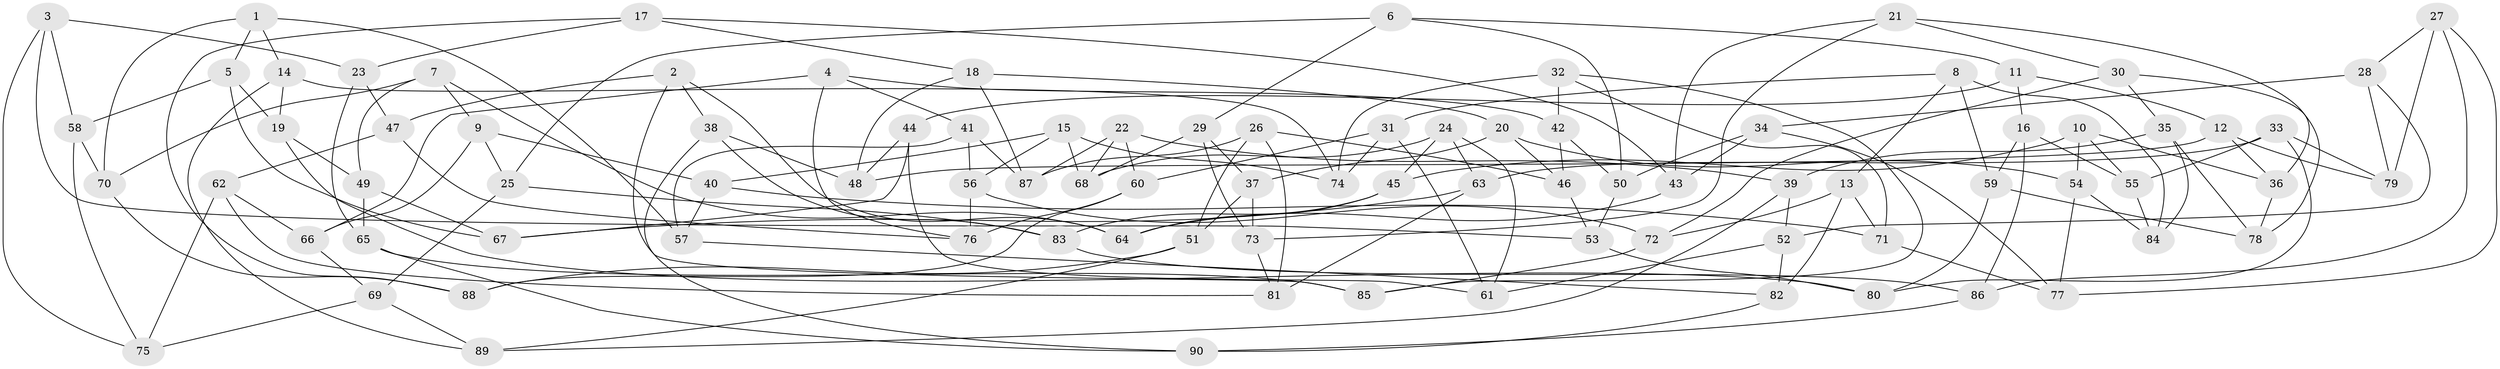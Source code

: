 // coarse degree distribution, {5: 0.08888888888888889, 4: 0.6, 6: 0.1111111111111111, 3: 0.06666666666666667, 11: 0.044444444444444446, 2: 0.022222222222222223, 12: 0.022222222222222223, 7: 0.022222222222222223, 8: 0.022222222222222223}
// Generated by graph-tools (version 1.1) at 2025/04/03/04/25 22:04:02]
// undirected, 90 vertices, 180 edges
graph export_dot {
graph [start="1"]
  node [color=gray90,style=filled];
  1;
  2;
  3;
  4;
  5;
  6;
  7;
  8;
  9;
  10;
  11;
  12;
  13;
  14;
  15;
  16;
  17;
  18;
  19;
  20;
  21;
  22;
  23;
  24;
  25;
  26;
  27;
  28;
  29;
  30;
  31;
  32;
  33;
  34;
  35;
  36;
  37;
  38;
  39;
  40;
  41;
  42;
  43;
  44;
  45;
  46;
  47;
  48;
  49;
  50;
  51;
  52;
  53;
  54;
  55;
  56;
  57;
  58;
  59;
  60;
  61;
  62;
  63;
  64;
  65;
  66;
  67;
  68;
  69;
  70;
  71;
  72;
  73;
  74;
  75;
  76;
  77;
  78;
  79;
  80;
  81;
  82;
  83;
  84;
  85;
  86;
  87;
  88;
  89;
  90;
  1 -- 57;
  1 -- 5;
  1 -- 70;
  1 -- 14;
  2 -- 85;
  2 -- 64;
  2 -- 47;
  2 -- 38;
  3 -- 53;
  3 -- 58;
  3 -- 75;
  3 -- 23;
  4 -- 41;
  4 -- 42;
  4 -- 76;
  4 -- 66;
  5 -- 67;
  5 -- 58;
  5 -- 19;
  6 -- 50;
  6 -- 11;
  6 -- 25;
  6 -- 29;
  7 -- 9;
  7 -- 49;
  7 -- 64;
  7 -- 70;
  8 -- 59;
  8 -- 84;
  8 -- 31;
  8 -- 13;
  9 -- 40;
  9 -- 25;
  9 -- 66;
  10 -- 45;
  10 -- 54;
  10 -- 55;
  10 -- 36;
  11 -- 16;
  11 -- 44;
  11 -- 12;
  12 -- 36;
  12 -- 48;
  12 -- 79;
  13 -- 72;
  13 -- 82;
  13 -- 71;
  14 -- 89;
  14 -- 74;
  14 -- 19;
  15 -- 74;
  15 -- 40;
  15 -- 56;
  15 -- 68;
  16 -- 86;
  16 -- 59;
  16 -- 55;
  17 -- 43;
  17 -- 18;
  17 -- 88;
  17 -- 23;
  18 -- 20;
  18 -- 87;
  18 -- 48;
  19 -- 49;
  19 -- 80;
  20 -- 46;
  20 -- 37;
  20 -- 54;
  21 -- 30;
  21 -- 73;
  21 -- 43;
  21 -- 36;
  22 -- 68;
  22 -- 60;
  22 -- 39;
  22 -- 87;
  23 -- 65;
  23 -- 47;
  24 -- 61;
  24 -- 63;
  24 -- 45;
  24 -- 68;
  25 -- 83;
  25 -- 69;
  26 -- 87;
  26 -- 81;
  26 -- 46;
  26 -- 51;
  27 -- 86;
  27 -- 28;
  27 -- 79;
  27 -- 77;
  28 -- 79;
  28 -- 52;
  28 -- 34;
  29 -- 73;
  29 -- 68;
  29 -- 37;
  30 -- 78;
  30 -- 35;
  30 -- 72;
  31 -- 60;
  31 -- 74;
  31 -- 61;
  32 -- 71;
  32 -- 85;
  32 -- 42;
  32 -- 74;
  33 -- 55;
  33 -- 80;
  33 -- 79;
  33 -- 63;
  34 -- 77;
  34 -- 43;
  34 -- 50;
  35 -- 39;
  35 -- 84;
  35 -- 78;
  36 -- 78;
  37 -- 51;
  37 -- 73;
  38 -- 48;
  38 -- 83;
  38 -- 90;
  39 -- 89;
  39 -- 52;
  40 -- 57;
  40 -- 71;
  41 -- 87;
  41 -- 56;
  41 -- 57;
  42 -- 46;
  42 -- 50;
  43 -- 64;
  44 -- 61;
  44 -- 48;
  44 -- 67;
  45 -- 83;
  45 -- 64;
  46 -- 53;
  47 -- 76;
  47 -- 62;
  49 -- 67;
  49 -- 65;
  50 -- 53;
  51 -- 89;
  51 -- 88;
  52 -- 61;
  52 -- 82;
  53 -- 80;
  54 -- 77;
  54 -- 84;
  55 -- 84;
  56 -- 76;
  56 -- 72;
  57 -- 82;
  58 -- 70;
  58 -- 75;
  59 -- 78;
  59 -- 80;
  60 -- 76;
  60 -- 88;
  62 -- 66;
  62 -- 81;
  62 -- 75;
  63 -- 81;
  63 -- 67;
  65 -- 90;
  65 -- 85;
  66 -- 69;
  69 -- 89;
  69 -- 75;
  70 -- 88;
  71 -- 77;
  72 -- 85;
  73 -- 81;
  82 -- 90;
  83 -- 86;
  86 -- 90;
}
